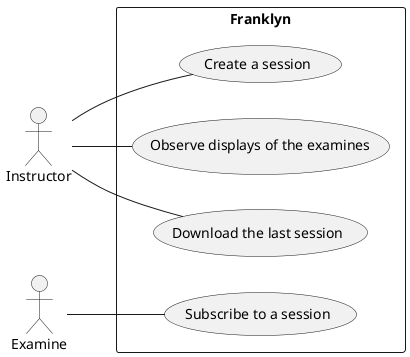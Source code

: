 @startuml
left to right direction

actor "Instructor" as in
actor "Examine" as ex

rectangle "Franklyn" {
  usecase "Create a session" as UC1
  usecase "Observe displays of the examines" as UC2
  usecase "Download the last session" as UC3
  usecase "Subscribe to a session" as UC4
}

in -- UC1
in -- UC2
in -- UC3
ex -- UC4
@enduml